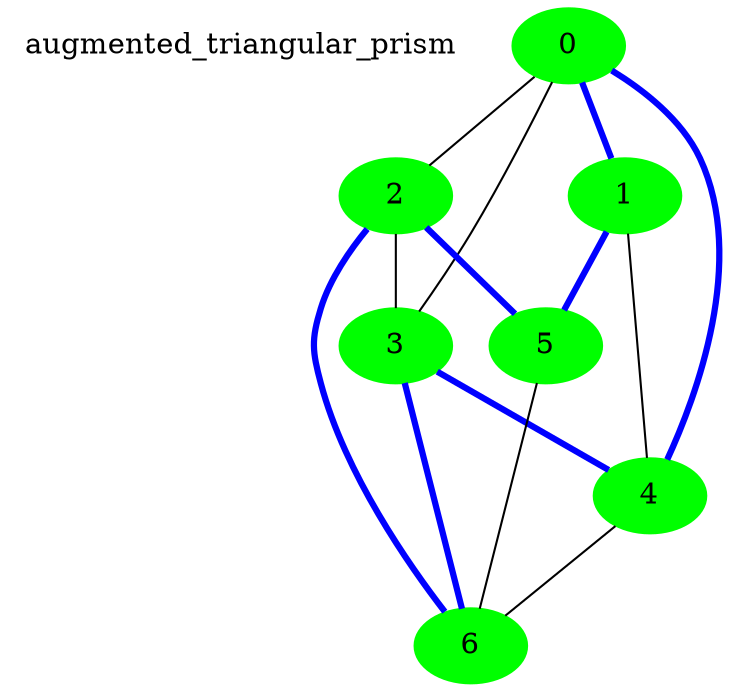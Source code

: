 strict graph G1{
augmented_triangular_prism[shape=plaintext]
edge[len=6;edgesep=10];
 overlap=false;
 0--1
0--2
0--3
0--4
1--0
1--4
1--5
2--0
2--3
2--5
2--6
3--0
3--2
3--4
3--6
4--0
4--1
4--3
4--6
5--1
5--2
5--6
6--2
6--3
6--4
6--5
0[color=green,style=filled]
1[color=green,style=filled]
2[color=green,style=filled]
3[color=green,style=filled]
4[color=green,style=filled]
5[color=green,style=filled]
6[color=green,style=filled]
0--4[color=blue,penwidth=3]
4--3[color=blue,penwidth=3]
3--6[color=blue,penwidth=3]
6--2[color=blue,penwidth=3]
2--5[color=blue,penwidth=3]
5--1[color=blue,penwidth=3]
1--0[color=blue,penwidth=3]
}